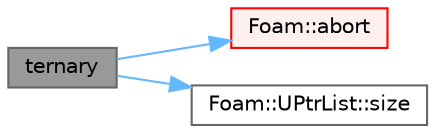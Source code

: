 digraph "ternary"
{
 // LATEX_PDF_SIZE
  bgcolor="transparent";
  edge [fontname=Helvetica,fontsize=10,labelfontname=Helvetica,labelfontsize=10];
  node [fontname=Helvetica,fontsize=10,shape=box,height=0.2,width=0.4];
  rankdir="LR";
  Node1 [id="Node000001",label="ternary",height=0.2,width=0.4,color="gray40", fillcolor="grey60", style="filled", fontcolor="black",tooltip=" "];
  Node1 -> Node2 [id="edge1_Node000001_Node000002",color="steelblue1",style="solid",tooltip=" "];
  Node2 [id="Node000002",label="Foam::abort",height=0.2,width=0.4,color="red", fillcolor="#FFF0F0", style="filled",URL="$namespaceFoam.html#aa346d711a4494a48e7c8aa9316f24263",tooltip=" "];
  Node1 -> Node4 [id="edge2_Node000001_Node000004",color="steelblue1",style="solid",tooltip=" "];
  Node4 [id="Node000004",label="Foam::UPtrList::size",height=0.2,width=0.4,color="grey40", fillcolor="white", style="filled",URL="$classFoam_1_1UPtrList.html#a95603446b248fe1ecf5dc59bcc2eaff0",tooltip=" "];
}
